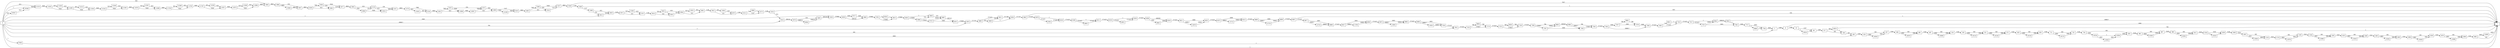 digraph {
	graph [rankdir=LR]
	node [shape=rectangle]
	2 -> 6 [label=3188]
	6 -> 1 [label=1840]
	6 -> 25 [label=1348]
	25 -> 46 [label=1347]
	25 -> 10010 [label=1]
	46 -> 317 [label=1348]
	317 -> 338 [label=582]
	317 -> 10015 [label=766]
	338 -> 403 [label=583]
	403 -> 416 [label=3246]
	416 -> 437 [label=582]
	416 -> 10050 [label=2664]
	437 -> 464 [label=3246]
	464 -> 485 [label=582]
	464 -> 10070 [label=2664]
	485 -> 497 [label=3246]
	497 -> 518 [label=582]
	497 -> 10090 [label=2664]
	518 -> 530 [label=3246]
	530 -> 551 [label=582]
	530 -> 10110 [label=2664]
	551 -> 572 [label=582]
	551 -> 10130 [label=2664]
	572 -> 629 [label=3246]
	629 -> 650 [label=582]
	629 -> 10150 [label=2664]
	650 -> 711 [label=3246]
	711 -> 732 [label=582]
	711 -> 10170 [label=2664]
	732 -> 734 [label=3246]
	734 -> 829 [label=582]
	734 -> 10234 [label=2664]
	829 -> 865 [label=3246]
	865 -> 887 [label=582]
	865 -> 10285 [label=2664]
	887 -> 989 [label=3246]
	989 -> 1011 [label=582]
	989 -> 10305 [label=2664]
	1011 -> 1018 [label=3246]
	1018 -> 1039 [label=3245]
	1018 -> 10325 [label=1]
	1039 -> 1049 [label=3246]
	1049 -> 1087 [label=3245]
	1049 -> 1 [label=1]
	1087 -> 1118 [label=582]
	1087 -> 12958 [label=2663]
	1118 -> 1174 [label=3245]
	1174 -> 1195 [label=582]
	1174 -> 12978 [label=2663]
	1195 -> 1244 [label=3245]
	1244 -> 1265 [label=582]
	1244 -> 12998 [label=2663]
	1265 -> 1425 [label=3245]
	1425 -> 1446 [label=582]
	1425 -> 13018 [label=2663]
	1446 -> 1462 [label=3245]
	1462 -> 1483 [label=582]
	1462 -> 13038 [label=2663]
	1483 -> 1806 [label=3245]
	1806 -> 1828 [label=582]
	1806 -> 13059 [label=2663]
	1828 -> 1870 [label=3245]
	1870 -> 1900 [label=582]
	1870 -> 13088 [label=2663]
	1900 -> 1982 [label=3245]
	1982 -> 1 [label=582]
	1982 -> 13490 [label=2663]
	1983 -> 1986 [label=8805]
	1986 -> 2007 [label=324]
	1986 -> 11963 [label=8481]
	2007 -> 2039 [label=8805]
	2039 -> 2044 [label=7982]
	2039 -> 2065 [label=823]
	2044 -> 2065 [label=324]
	2044 -> 2077 [label=7658]
	2065 -> 2077 [label=1147]
	2077 -> 2095 [label=8805]
	2095 -> 2096 [label=7982]
	2095 -> 2116 [label=823]
	2096 -> 2116 [label=324]
	2096 -> 12015 [label=7658]
	2116 -> 12015 [label=823]
	2116 -> 2147 [label=324]
	2147 -> 2179 [label=8805]
	2179 -> 2218 [label=7982]
	2179 -> 12432 [label=823]
	2218 -> 2292 [label=8805]
	2292 -> 2325 [label=7982]
	2292 -> 12066 [label=823]
	2325 -> 2371 [label=324]
	2325 -> 12066 [label=7658]
	2371 -> 2389 [label=7982]
	2389 -> 2410 [label=1147]
	2389 -> 12109 [label=7658]
	2410 -> 2495 [label=8805]
	2495 -> 2506 [label=7982]
	2495 -> 2516 [label=823]
	2506 -> 2516 [label=324]
	2506 -> 2527 [label=7658]
	2516 -> 2527 [label=1147]
	2527 -> 2546 [label=8805]
	2546 -> 1 [label=7657]
	2546 -> 2568 [label=1148]
	2568 -> 1 [label=1]
	2568 -> 2599 [label=1147]
	2599 -> 2613 [label=324]
	2599 -> 2620 [label=823]
	2613 -> 2620 [label=325]
	2620 -> 2671 [label=1148]
	2671 -> 2707 [label=325]
	2671 -> 12581 [label=823]
	2707 -> 2914 [label=1148]
	2914 -> 2935 [label=324]
	2914 -> 5953 [label=824]
	2935 -> 2944 [label=325]
	2944 -> 2965 [label=325]
	2944 -> 12621 [label=823]
	2965 -> 3052 [label=1148]
	3052 -> 3073 [label=325]
	3052 -> 12641 [label=823]
	3073 -> 3151 [label=1148]
	3151 -> 3172 [label=1147]
	3151 -> 5984 [label=1]
	3172 -> 3224 [label=1148]
	3224 -> 1 [label=823]
	3224 -> 3314 [label=325]
	3314 -> 3474 [label=269142]
	3474 -> 3495 [label=324]
	3474 -> 6004 [label=268818]
	3495 -> 3558 [label=269142]
	3558 -> 3639 [label=270982]
	3639 -> 3660 [label=269142]
	3639 -> 6717 [label=1840]
	3660 -> 3792 [label=270982]
	3792 -> 3813 [label=270981]
	3792 -> 6024 [label=1]
	3813 -> 3835 [label=270982]
	3835 -> 3846 [label=270981]
	3835 -> 3856 [label=1]
	3846 -> 3856 [label=324]
	3846 -> 6722 [label=270657]
	3856 -> 3867 [label=325]
	3867 -> 3872 [label=269142]
	3872 -> 3874 [label=270982]
	3874 -> 3890 [label=271747]
	3890 -> 3909 [label=325]
	3890 -> 3911 [label=271422]
	3909 -> 3911 [label=324]
	3909 -> 3933 [label=1]
	3911 -> 3933 [label=271746]
	3933 -> 3963 [label=271747]
	3963 -> 1 [label=324]
	3963 -> 6079 [label=271423]
	5953 -> 2935 [label=1]
	5953 -> 2944 [label=823]
	5984 -> 3172 [label=1]
	6004 -> 3495 [label=268818]
	6024 -> 3813 [label=1]
	6079 -> 6103 [label=1]
	6079 -> 6785 [label=271422]
	6103 -> 6190 [label=271423]
	6190 -> 6211 [label=1]
	6190 -> 6805 [label=271422]
	6211 -> 6235 [label=271423]
	6235 -> 6256 [label=1]
	6235 -> 6825 [label=271422]
	6256 -> 6298 [label=271423]
	6298 -> 6319 [label=269583]
	6298 -> 6845 [label=1840]
	6319 -> 6411 [label=271423]
	6411 -> 6432 [label=2606]
	6411 -> 12676 [label=268817]
	6432 -> 6475 [label=271423]
	6475 -> 6513 [label=2606]
	6475 -> 12713 [label=268817]
	6513 -> 6669 [label=271423]
	6669 -> 6690 [label=2606]
	6669 -> 12733 [label=268817]
	6690 -> 6697 [label=271423]
	6697 -> 1 [label=1]
	6697 -> 6877 [label=271422]
	6717 -> 3660 [label=1840]
	6722 -> 3872 [label=1840]
	6722 -> 3867 [label=268817]
	6785 -> 6103 [label=271422]
	6805 -> 6211 [label=271422]
	6825 -> 6256 [label=271422]
	6845 -> 6319 [label=1840]
	6877 -> 6898 [label=2605]
	6877 -> 12753 [label=268817]
	6898 -> 6917 [label=271422]
	6917 -> 6950 [label=2605]
	6917 -> 12785 [label=268817]
	6950 -> 6973 [label=271422]
	6973 -> 6994 [label=2605]
	6973 -> 12805 [label=268817]
	6994 -> 6995 [label=271422]
	6995 -> 7016 [label=2605]
	6995 -> 12825 [label=268817]
	7016 -> 7052 [label=271422]
	7052 -> 7135 [label=271423]
	7135 -> 7174 [label=270657]
	7135 -> 9804 [label=766]
	7174 -> 7222 [label=271423]
	7222 -> 7243 [label=270657]
	7222 -> 9824 [label=766]
	7243 -> 7284 [label=271423]
	7284 -> 7297 [label=270657]
	7284 -> 9845 [label=766]
	7297 -> 7336 [label=1840]
	7297 -> 9845 [label=268817]
	7336 -> 7342 [label=270657]
	7342 -> 7345 [label=271423]
	7345 -> 7357 [label=2606]
	7345 -> 7393 [label=268817]
	7357 -> 7378 [label=1840]
	7357 -> 9901 [label=766]
	7378 -> 7393 [label=2606]
	7393 -> 7492 [label=271423]
	7492 -> 7513 [label=271422]
	7492 -> 9921 [label=1]
	7513 -> 7517 [label=271423]
	7517 -> 7531 [label=271422]
	7517 -> 9942 [label=1]
	7531 -> 7561 [label=2605]
	7531 -> 9942 [label=268817]
	7561 -> 7717 [label=2606]
	7717 -> 7744 [label=2605]
	7717 -> 9990 [label=1]
	7744 -> 2 [label=2606]
	9766 -> 1 [label=1]
	9804 -> 7174 [label=766]
	9824 -> 7243 [label=766]
	9845 -> 9861 [label=269583]
	9861 -> 7342 [label=766]
	9861 -> 7336 [label=268817]
	9901 -> 7378 [label=766]
	9921 -> 7513 [label=1]
	9942 -> 9950 [label=268818]
	9950 -> 1 [label=268817]
	9950 -> 7561 [label=1]
	9990 -> 7744 [label=1]
	10010 -> 46 [label=1]
	10015 -> 1 [label=765]
	10015 -> 338 [label=1]
	10050 -> 437 [label=2664]
	10070 -> 485 [label=2664]
	10090 -> 518 [label=2664]
	10110 -> 551 [label=2664]
	10130 -> 572 [label=2664]
	10150 -> 650 [label=2664]
	10170 -> 732 [label=2664]
	10234 -> 10264 [label=1]
	10234 -> 12928 [label=2663]
	10264 -> 829 [label=2664]
	10285 -> 887 [label=2664]
	10305 -> 1011 [label=2664]
	10325 -> 1039 [label=1]
	10547 -> 10548 [label=7657]
	10548 -> 11223 [label=7658]
	11223 -> 11435 [label=8481]
	11435 -> 11483 [label=7658]
	11435 -> 12193 [label=823]
	11483 -> 11504 [label=7658]
	11483 -> 12213 [label=823]
	11504 -> 11554 [label=8481]
	11554 -> 11582 [label=7658]
	11554 -> 12240 [label=823]
	11582 -> 11670 [label=8481]
	11670 -> 11698 [label=7658]
	11670 -> 12267 [label=823]
	11698 -> 11759 [label=8481]
	11759 -> 11792 [label=7658]
	11759 -> 12299 [label=823]
	11792 -> 11797 [label=8481]
	11797 -> 11827 [label=7658]
	11797 -> 12328 [label=823]
	11827 -> 11873 [label=8481]
	11873 -> 11894 [label=7658]
	11873 -> 12348 [label=823]
	11894 -> 1983 [label=8481]
	11963 -> 2007 [label=8481]
	12015 -> 2147 [label=8481]
	12066 -> 12087 [label=8481]
	12087 -> 2371 [label=7658]
	12087 -> 2389 [label=823]
	12109 -> 2410 [label=7658]
	12193 -> 11483 [label=823]
	12213 -> 11504 [label=823]
	12240 -> 11582 [label=823]
	12267 -> 11698 [label=823]
	12299 -> 11792 [label=823]
	12328 -> 11827 [label=823]
	12348 -> 11894 [label=823]
	12432 -> 2218 [label=823]
	12581 -> 2707 [label=823]
	12621 -> 2965 [label=823]
	12641 -> 3073 [label=823]
	12676 -> 6432 [label=268817]
	12713 -> 6513 [label=268817]
	12733 -> 6690 [label=268817]
	12753 -> 6898 [label=268817]
	12785 -> 6950 [label=268817]
	12805 -> 6994 [label=268817]
	12825 -> 7016 [label=268817]
	12928 -> 10264 [label=2663]
	12958 -> 1118 [label=2663]
	12978 -> 1195 [label=2663]
	12998 -> 1265 [label=2663]
	13018 -> 1446 [label=2663]
	13038 -> 1483 [label=2663]
	13059 -> 1828 [label=2663]
	13088 -> 1900 [label=2663]
	13490 -> 1 [label=2663]
	0 -> 2 [label=582]
	0 -> 1983 [label=324]
	0 -> 2613 [label=1]
	0 -> 3558 [label=1840]
	0 -> 7052 [label=1]
	0 -> 3874 [label=765]
	0 -> 10548 [label=1]
	0 -> 3314 [label=268817]
	0 -> 403 [label=2663]
	0 -> 1 [label=1]
	0 -> 9766 [label=1]
	0 -> 10547 [label=7657]
	0 -> 11223 [label=823]
}
